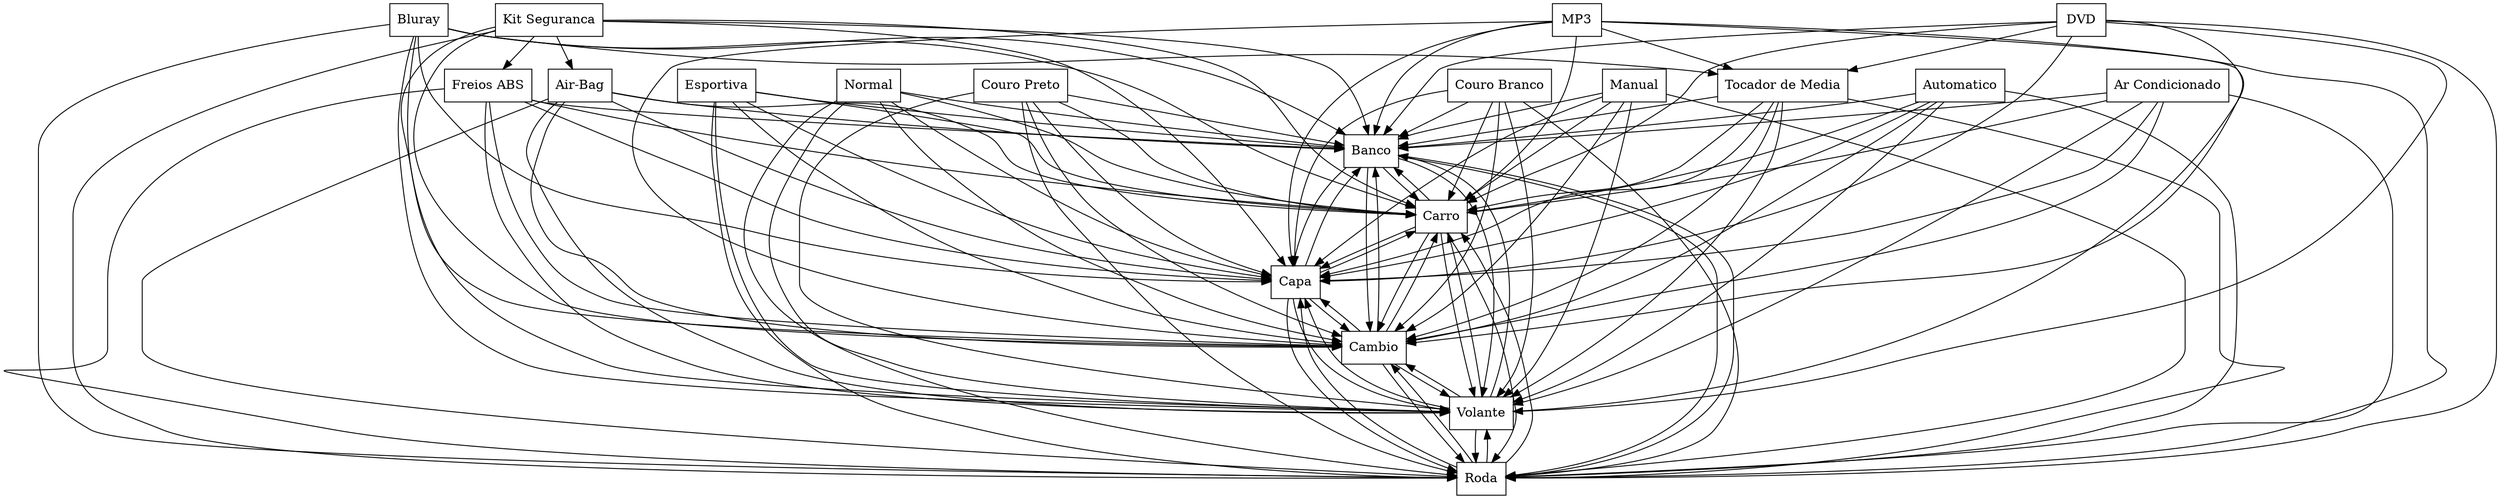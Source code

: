 digraph{
graph [rankdir=TB];
node [shape=box];
edge [arrowhead=normal];
0[label="Air-Bag",]
1[label="Manual",]
2[label="Tocador de Media",]
3[label="Banco",]
4[label="Carro",]
5[label="Automatico",]
6[label="Kit Seguranca",]
7[label="Bluray",]
8[label="Roda",]
9[label="Freios ABS",]
10[label="Volante",]
11[label="DVD",]
12[label="Normal",]
13[label="Cambio",]
14[label="Ar Condicionado",]
15[label="MP3",]
16[label="Esportiva",]
17[label="Couro Preto",]
18[label="Capa",]
19[label="Couro Branco",]
0->3[label="",]
0->4[label="",]
0->8[label="",]
0->10[label="",]
0->13[label="",]
0->18[label="",]
1->3[label="",]
1->4[label="",]
1->8[label="",]
1->10[label="",]
1->13[label="",]
1->18[label="",]
2->3[label="",]
2->4[label="",]
2->8[label="",]
2->10[label="",]
2->13[label="",]
2->18[label="",]
3->4[label="",]
3->8[label="",]
3->10[label="",]
3->13[label="",]
3->18[label="",]
4->3[label="",]
4->8[label="",]
4->10[label="",]
4->13[label="",]
4->18[label="",]
5->3[label="",]
5->4[label="",]
5->8[label="",]
5->10[label="",]
5->13[label="",]
5->18[label="",]
6->0[label="",]
6->3[label="",]
6->4[label="",]
6->8[label="",]
6->9[label="",]
6->10[label="",]
6->13[label="",]
6->18[label="",]
7->2[label="",]
7->3[label="",]
7->4[label="",]
7->8[label="",]
7->10[label="",]
7->13[label="",]
7->18[label="",]
8->3[label="",]
8->4[label="",]
8->10[label="",]
8->13[label="",]
8->18[label="",]
9->3[label="",]
9->4[label="",]
9->8[label="",]
9->10[label="",]
9->13[label="",]
9->18[label="",]
10->3[label="",]
10->4[label="",]
10->8[label="",]
10->13[label="",]
10->18[label="",]
11->2[label="",]
11->3[label="",]
11->4[label="",]
11->8[label="",]
11->10[label="",]
11->13[label="",]
11->18[label="",]
12->3[label="",]
12->4[label="",]
12->8[label="",]
12->10[label="",]
12->13[label="",]
12->18[label="",]
13->3[label="",]
13->4[label="",]
13->8[label="",]
13->10[label="",]
13->18[label="",]
14->3[label="",]
14->4[label="",]
14->8[label="",]
14->10[label="",]
14->13[label="",]
14->18[label="",]
15->2[label="",]
15->3[label="",]
15->4[label="",]
15->8[label="",]
15->10[label="",]
15->13[label="",]
15->18[label="",]
16->3[label="",]
16->4[label="",]
16->8[label="",]
16->10[label="",]
16->13[label="",]
16->18[label="",]
17->3[label="",]
17->4[label="",]
17->8[label="",]
17->10[label="",]
17->13[label="",]
17->18[label="",]
18->3[label="",]
18->4[label="",]
18->8[label="",]
18->10[label="",]
18->13[label="",]
19->3[label="",]
19->4[label="",]
19->8[label="",]
19->10[label="",]
19->13[label="",]
19->18[label="",]
}
